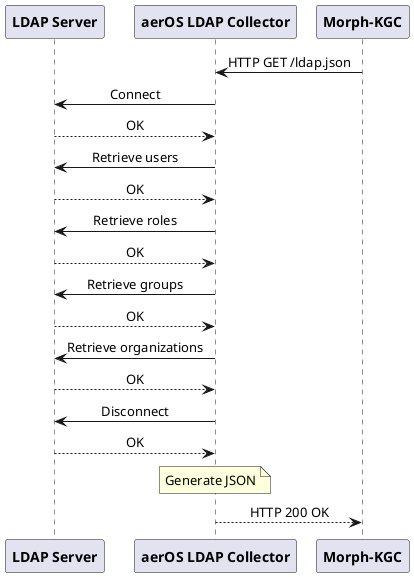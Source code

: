 @startuml
participant "<b>LDAP Server</b>" as LDAP_Server order 10
participant "<b>aerOS LDAP Collector</b>" as LDAP_Collector order 20
participant "<b>Morph-KGC</b>" as Morph order 30

skinparam sequenceMessageAlign center

Morph -> LDAP_Collector: HTTP GET /ldap.json

LDAP_Collector -> LDAP_Server: Connect
LDAP_Server --> LDAP_Collector: OK
LDAP_Collector -> LDAP_Server: Retrieve users
LDAP_Server --> LDAP_Collector: OK
LDAP_Collector -> LDAP_Server: Retrieve roles
LDAP_Server --> LDAP_Collector: OK
LDAP_Collector -> LDAP_Server: Retrieve groups
LDAP_Server --> LDAP_Collector: OK
LDAP_Collector -> LDAP_Server: Retrieve organizations
LDAP_Server --> LDAP_Collector: OK
LDAP_Collector -> LDAP_Server: Disconnect
LDAP_Server --> LDAP_Collector: OK

note over LDAP_Collector: Generate JSON

LDAP_Collector --> Morph: HTTP 200 OK
@enduml
